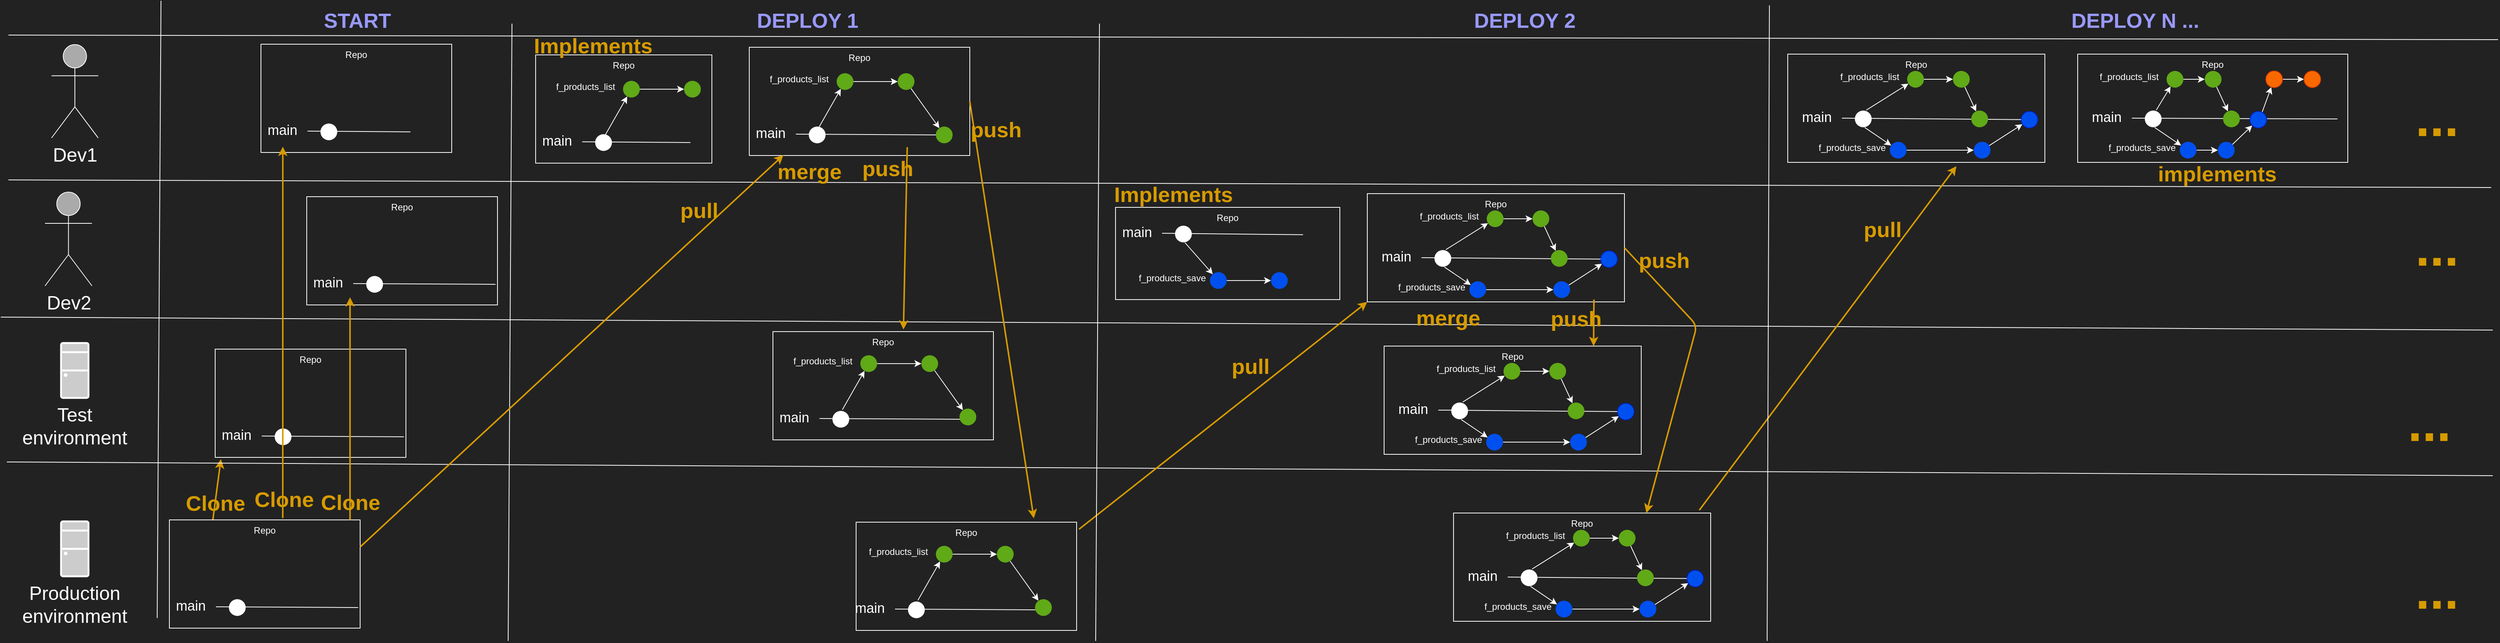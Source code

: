 <mxfile>
    <diagram id="mYASFlPVcU_RVIVPUH-9" name="Page-1">
        <mxGraphModel dx="1040" dy="610" grid="0" gridSize="10" guides="1" tooltips="1" connect="1" arrows="1" fold="1" page="1" pageScale="1" pageWidth="1100" pageHeight="850" background="#222222" math="0" shadow="0">
            <root>
                <mxCell id="0"/>
                <mxCell id="1" parent="0"/>
                <mxCell id="189" value="Repo" style="rounded=0;whiteSpace=wrap;html=1;align=center;verticalAlign=top;fontFamily=Helvetica;fontSize=12;fontColor=#FFFFFF;labelBackgroundColor=none;fillColor=none;strokeColor=#FFFFFF;" vertex="1" parent="1">
                    <mxGeometry x="709" y="74" width="231" height="142" as="geometry"/>
                </mxCell>
                <mxCell id="70" value="Clone" style="edgeStyle=none;shape=connector;rounded=1;html=1;strokeColor=#d79b00;align=center;verticalAlign=middle;fontFamily=Helvetica;fontSize=28;fontColor=#D79B00;labelBackgroundColor=none;endArrow=classic;fontStyle=1;fillColor=#ffe6cc;strokeWidth=2;exitX=0.228;exitY=-0.002;exitDx=0;exitDy=0;exitPerimeter=0;entryX=0.03;entryY=1.017;entryDx=0;entryDy=0;entryPerimeter=0;" parent="1" source="59" target="60" edge="1">
                    <mxGeometry x="-0.444" relative="1" as="geometry">
                        <mxPoint x="333.5" y="684" as="sourcePoint"/>
                        <mxPoint x="327" y="603" as="targetPoint"/>
                        <mxPoint as="offset"/>
                    </mxGeometry>
                </mxCell>
                <mxCell id="59" value="Repo" style="rounded=0;whiteSpace=wrap;html=1;align=center;verticalAlign=top;fontFamily=Helvetica;fontSize=12;fontColor=#FFFFFF;labelBackgroundColor=none;fillColor=none;strokeColor=#FFFFFF;" parent="1" vertex="1">
                    <mxGeometry x="229" y="684" width="250" height="142" as="geometry"/>
                </mxCell>
                <mxCell id="42" value="Repo" style="rounded=0;whiteSpace=wrap;html=1;align=center;verticalAlign=top;fontFamily=Helvetica;fontSize=12;fontColor=#FFFFFF;labelBackgroundColor=none;fillColor=none;strokeColor=#FFFFFF;" parent="1" vertex="1">
                    <mxGeometry x="1469" y="274" width="294" height="121" as="geometry"/>
                </mxCell>
                <mxCell id="13" style="edgeStyle=none;shape=connector;rounded=1;html=1;strokeColor=#FFFFFF;align=center;verticalAlign=middle;fontFamily=Helvetica;fontSize=12;fontColor=#FFFFFF;labelBackgroundColor=none;endArrow=classic;" parent="1" target="11" edge="1">
                    <mxGeometry relative="1" as="geometry">
                        <mxPoint x="1080.001" y="169.463" as="sourcePoint"/>
                    </mxGeometry>
                </mxCell>
                <mxCell id="19" style="edgeStyle=none;shape=connector;rounded=1;html=1;strokeColor=#FFFFFF;align=center;verticalAlign=middle;fontFamily=Helvetica;fontSize=12;fontColor=#FFFFFF;labelBackgroundColor=none;endArrow=classic;" parent="1" target="17" edge="1">
                    <mxGeometry relative="1" as="geometry">
                        <mxPoint x="1560.004" y="320.278" as="sourcePoint"/>
                    </mxGeometry>
                </mxCell>
                <mxCell id="14" value="f_products_list" style="edgeStyle=none;shape=connector;rounded=1;html=1;strokeColor=#FFFFFF;align=center;verticalAlign=middle;fontFamily=Helvetica;fontSize=12;fontColor=#FFFFFF;labelBackgroundColor=none;endArrow=classic;" parent="1" source="11" target="12" edge="1">
                    <mxGeometry x="-1" y="72" relative="1" as="geometry">
                        <mxPoint x="-72" y="69" as="offset"/>
                    </mxGeometry>
                </mxCell>
                <mxCell id="11" value="" style="ellipse;whiteSpace=wrap;html=1;aspect=fixed;rounded=0;strokeColor=none;align=center;verticalAlign=middle;fontFamily=Helvetica;fontSize=12;labelBackgroundColor=none;fillColor=#60a917;fontColor=#ffffff;" parent="1" vertex="1">
                    <mxGeometry x="1103.52" y="98" width="22" height="22" as="geometry"/>
                </mxCell>
                <mxCell id="15" style="edgeStyle=none;shape=connector;rounded=1;html=1;strokeColor=#FFFFFF;align=center;verticalAlign=middle;fontFamily=Helvetica;fontSize=12;fontColor=#FFFFFF;labelBackgroundColor=none;endArrow=classic;" parent="1" source="12" target="10" edge="1">
                    <mxGeometry relative="1" as="geometry"/>
                </mxCell>
                <mxCell id="12" value="" style="ellipse;whiteSpace=wrap;html=1;aspect=fixed;rounded=0;strokeColor=none;align=center;verticalAlign=middle;fontFamily=Helvetica;fontSize=12;labelBackgroundColor=none;fillColor=#60a917;fontColor=#ffffff;" parent="1" vertex="1">
                    <mxGeometry x="1183.52" y="98" width="22" height="22" as="geometry"/>
                </mxCell>
                <mxCell id="16" value="f_products_save" style="edgeStyle=none;shape=connector;rounded=1;html=1;strokeColor=#FFFFFF;align=center;verticalAlign=middle;fontFamily=Helvetica;fontSize=12;fontColor=#FFFFFF;labelBackgroundColor=none;endArrow=classic;" parent="1" source="17" target="18" edge="1">
                    <mxGeometry x="-1" y="72" relative="1" as="geometry">
                        <mxPoint x="-72" y="69" as="offset"/>
                    </mxGeometry>
                </mxCell>
                <mxCell id="17" value="" style="ellipse;whiteSpace=wrap;html=1;aspect=fixed;rounded=0;strokeColor=none;align=center;verticalAlign=middle;fontFamily=Helvetica;fontSize=12;labelBackgroundColor=none;fillColor=#0050ef;fontColor=#ffffff;" parent="1" vertex="1">
                    <mxGeometry x="1592.76" y="359" width="22" height="22" as="geometry"/>
                </mxCell>
                <mxCell id="18" value="" style="ellipse;whiteSpace=wrap;html=1;aspect=fixed;rounded=0;strokeColor=none;align=center;verticalAlign=middle;fontFamily=Helvetica;fontSize=12;labelBackgroundColor=none;fillColor=#0050ef;fontColor=#ffffff;" parent="1" vertex="1">
                    <mxGeometry x="1672.76" y="359" width="22" height="22" as="geometry"/>
                </mxCell>
                <mxCell id="22" value="Dev1" style="shape=umlActor;verticalLabelPosition=bottom;verticalAlign=top;html=1;outlineConnect=0;rounded=0;align=center;fontFamily=Helvetica;fontSize=25;fontColor=#FFFFFF;labelBackgroundColor=none;fillColor=#AAAAAA;strokeColor=#FFFFFF;" parent="1" vertex="1">
                    <mxGeometry x="74.5" y="60.5" width="61.25" height="122.5" as="geometry"/>
                </mxCell>
                <mxCell id="23" value="" style="endArrow=none;html=1;rounded=1;strokeColor=#FFFFFF;align=center;verticalAlign=middle;fontFamily=Helvetica;fontSize=12;fontColor=#FFFFFF;labelBackgroundColor=none;edgeStyle=none;" parent="1" edge="1">
                    <mxGeometry width="50" height="50" relative="1" as="geometry">
                        <mxPoint x="213" y="812.706" as="sourcePoint"/>
                        <mxPoint x="218" y="3" as="targetPoint"/>
                    </mxGeometry>
                </mxCell>
                <mxCell id="25" value="main" style="endArrow=none;rounded=1;strokeColor=#FFFFFF;align=center;verticalAlign=middle;fontFamily=Helvetica;fontSize=18;fontColor=#FFFFFF;labelBackgroundColor=none;edgeStyle=none;entryX=0.131;entryY=0.5;entryDx=0;entryDy=0;entryPerimeter=0;" parent="1" target="10" edge="1">
                    <mxGeometry x="-1" y="33" width="50" height="50" relative="1" as="geometry">
                        <mxPoint x="1050" y="178" as="sourcePoint"/>
                        <mxPoint x="1263" y="176" as="targetPoint"/>
                        <mxPoint x="-33" y="30" as="offset"/>
                    </mxGeometry>
                </mxCell>
                <mxCell id="26" value="" style="ellipse;aspect=fixed;rounded=0;strokeColor=none;align=center;verticalAlign=middle;fontFamily=Helvetica;fontSize=12;fontColor=#FFFFFF;labelBackgroundColor=none;fillColor=default;" parent="1" vertex="1">
                    <mxGeometry x="1067" y="168" width="22" height="22" as="geometry"/>
                </mxCell>
                <mxCell id="10" value="" style="ellipse;whiteSpace=wrap;html=1;aspect=fixed;rounded=0;strokeColor=none;align=center;verticalAlign=middle;fontFamily=Helvetica;fontSize=12;fontColor=#ffffff;labelBackgroundColor=none;fillColor=#60a917;" parent="1" vertex="1">
                    <mxGeometry x="1233.52" y="168" width="22" height="22" as="geometry"/>
                </mxCell>
                <mxCell id="31" value="Repo" style="rounded=0;whiteSpace=wrap;html=1;align=center;verticalAlign=top;fontFamily=Helvetica;fontSize=12;fontColor=#FFFFFF;labelBackgroundColor=none;fillColor=none;strokeColor=#FFFFFF;" parent="1" vertex="1">
                    <mxGeometry x="989" y="64" width="289" height="142" as="geometry"/>
                </mxCell>
                <mxCell id="32" value="" style="endArrow=none;html=1;rounded=1;strokeColor=#FFFFFF;align=center;verticalAlign=middle;fontFamily=Helvetica;fontSize=12;fontColor=#FFFFFF;labelBackgroundColor=none;edgeStyle=none;" parent="1" edge="1">
                    <mxGeometry width="50" height="50" relative="1" as="geometry">
                        <mxPoint x="18" y="238" as="sourcePoint"/>
                        <mxPoint x="3272" y="248" as="targetPoint"/>
                    </mxGeometry>
                </mxCell>
                <mxCell id="38" value="Dev2" style="shape=umlActor;verticalLabelPosition=bottom;verticalAlign=top;html=1;outlineConnect=0;rounded=0;align=center;fontFamily=Helvetica;fontSize=25;fontColor=#FFFFFF;labelBackgroundColor=none;fillColor=#AAAAAA;strokeColor=#FFFFFF;" parent="1" vertex="1">
                    <mxGeometry x="66" y="254" width="61.5" height="123" as="geometry"/>
                </mxCell>
                <mxCell id="39" value="main" style="endArrow=none;rounded=1;strokeColor=#FFFFFF;align=center;verticalAlign=middle;fontFamily=Helvetica;fontSize=18;fontColor=#FFFFFF;labelBackgroundColor=none;edgeStyle=none;" parent="1" edge="1">
                    <mxGeometry x="-1" y="33" width="50" height="50" relative="1" as="geometry">
                        <mxPoint x="1530" y="308" as="sourcePoint"/>
                        <mxPoint x="1714.76" y="309.934" as="targetPoint"/>
                        <mxPoint x="-33" y="30" as="offset"/>
                    </mxGeometry>
                </mxCell>
                <mxCell id="40" value="" style="ellipse;aspect=fixed;rounded=0;strokeColor=none;align=center;verticalAlign=middle;fontFamily=Helvetica;fontSize=12;fontColor=#FFFFFF;labelBackgroundColor=none;fillColor=default;" parent="1" vertex="1">
                    <mxGeometry x="1547" y="298" width="22" height="22" as="geometry"/>
                </mxCell>
                <mxCell id="43" value="" style="endArrow=none;html=1;rounded=1;strokeColor=#FFFFFF;align=center;verticalAlign=middle;fontFamily=Helvetica;fontSize=12;fontColor=#FFFFFF;labelBackgroundColor=none;edgeStyle=none;" parent="1" edge="1">
                    <mxGeometry width="50" height="50" relative="1" as="geometry">
                        <mxPoint x="16" y="608" as="sourcePoint"/>
                        <mxPoint x="3274" y="626" as="targetPoint"/>
                    </mxGeometry>
                </mxCell>
                <mxCell id="46" value="" style="endArrow=none;html=1;rounded=1;strokeColor=#FFFFFF;align=center;verticalAlign=middle;fontFamily=Helvetica;fontSize=12;fontColor=#FFFFFF;labelBackgroundColor=none;edgeStyle=none;" parent="1" edge="1">
                    <mxGeometry width="50" height="50" relative="1" as="geometry">
                        <mxPoint x="8" y="418" as="sourcePoint"/>
                        <mxPoint x="3274" y="435" as="targetPoint"/>
                    </mxGeometry>
                </mxCell>
                <mxCell id="47" value="Test&#xa;environment" style="fontColor=#FFFFFF;verticalAlign=top;verticalLabelPosition=bottom;labelPosition=center;align=center;outlineConnect=0;fillColor=#CCCCCC;strokeColor=#FFFFFF;gradientColor=none;gradientDirection=north;strokeWidth=2;shape=mxgraph.networks.desktop_pc;rounded=0;fontFamily=Helvetica;fontSize=25;labelBackgroundColor=none;" parent="1" vertex="1">
                    <mxGeometry x="87" y="452" width="36" height="72" as="geometry"/>
                </mxCell>
                <mxCell id="48" value="Production&#xa;environment" style="fontColor=#FFFFFF;verticalAlign=top;verticalLabelPosition=bottom;labelPosition=center;align=center;outlineConnect=0;fillColor=#CCCCCC;strokeColor=#FFFFFF;gradientColor=none;gradientDirection=north;strokeWidth=2;shape=mxgraph.networks.desktop_pc;rounded=0;fontFamily=Helvetica;fontSize=25;labelBackgroundColor=none;" parent="1" vertex="1">
                    <mxGeometry x="87" y="686" width="36" height="72" as="geometry"/>
                </mxCell>
                <mxCell id="56" value="main" style="endArrow=none;rounded=1;strokeColor=#FFFFFF;align=center;verticalAlign=middle;fontFamily=Helvetica;fontSize=18;fontColor=#FFFFFF;labelBackgroundColor=none;edgeStyle=none;entryX=0.131;entryY=0.5;entryDx=0;entryDy=0;entryPerimeter=0;" parent="1" edge="1">
                    <mxGeometry x="-1" y="33" width="50" height="50" relative="1" as="geometry">
                        <mxPoint x="290" y="798" as="sourcePoint"/>
                        <mxPoint x="476.402" y="799" as="targetPoint"/>
                        <mxPoint x="-33" y="30" as="offset"/>
                    </mxGeometry>
                </mxCell>
                <mxCell id="57" value="" style="ellipse;aspect=fixed;rounded=0;strokeColor=none;align=center;verticalAlign=middle;fontFamily=Helvetica;fontSize=12;fontColor=#FFFFFF;labelBackgroundColor=none;fillColor=default;" parent="1" vertex="1">
                    <mxGeometry x="307" y="788" width="22" height="22" as="geometry"/>
                </mxCell>
                <mxCell id="60" value="Repo" style="rounded=0;whiteSpace=wrap;html=1;align=center;verticalAlign=top;fontFamily=Helvetica;fontSize=12;fontColor=#FFFFFF;labelBackgroundColor=none;fillColor=none;strokeColor=#FFFFFF;" parent="1" vertex="1">
                    <mxGeometry x="289" y="460" width="250" height="142" as="geometry"/>
                </mxCell>
                <mxCell id="61" value="main" style="endArrow=none;rounded=1;strokeColor=#FFFFFF;align=center;verticalAlign=middle;fontFamily=Helvetica;fontSize=18;fontColor=#FFFFFF;labelBackgroundColor=none;edgeStyle=none;entryX=0.131;entryY=0.5;entryDx=0;entryDy=0;entryPerimeter=0;" parent="1" edge="1">
                    <mxGeometry x="-1" y="33" width="50" height="50" relative="1" as="geometry">
                        <mxPoint x="350" y="574" as="sourcePoint"/>
                        <mxPoint x="536.402" y="575" as="targetPoint"/>
                        <mxPoint x="-33" y="30" as="offset"/>
                    </mxGeometry>
                </mxCell>
                <mxCell id="62" value="" style="ellipse;aspect=fixed;rounded=0;strokeColor=none;align=center;verticalAlign=middle;fontFamily=Helvetica;fontSize=12;fontColor=#FFFFFF;labelBackgroundColor=none;fillColor=default;" parent="1" vertex="1">
                    <mxGeometry x="367" y="564" width="22" height="22" as="geometry"/>
                </mxCell>
                <mxCell id="63" value="Repo" style="rounded=0;whiteSpace=wrap;html=1;align=center;verticalAlign=top;fontFamily=Helvetica;fontSize=12;fontColor=#FFFFFF;labelBackgroundColor=none;fillColor=none;strokeColor=#FFFFFF;" parent="1" vertex="1">
                    <mxGeometry x="409" y="260" width="250" height="142" as="geometry"/>
                </mxCell>
                <mxCell id="64" value="main" style="endArrow=none;rounded=1;strokeColor=#FFFFFF;align=center;verticalAlign=middle;fontFamily=Helvetica;fontSize=18;fontColor=#FFFFFF;labelBackgroundColor=none;edgeStyle=none;entryX=0.131;entryY=0.5;entryDx=0;entryDy=0;entryPerimeter=0;" parent="1" edge="1">
                    <mxGeometry x="-1" y="33" width="50" height="50" relative="1" as="geometry">
                        <mxPoint x="470" y="374" as="sourcePoint"/>
                        <mxPoint x="656.402" y="375" as="targetPoint"/>
                        <mxPoint x="-33" y="30" as="offset"/>
                    </mxGeometry>
                </mxCell>
                <mxCell id="65" value="" style="ellipse;aspect=fixed;rounded=0;strokeColor=none;align=center;verticalAlign=middle;fontFamily=Helvetica;fontSize=12;fontColor=#FFFFFF;labelBackgroundColor=none;fillColor=default;" parent="1" vertex="1">
                    <mxGeometry x="487" y="364" width="22" height="22" as="geometry"/>
                </mxCell>
                <mxCell id="66" value="Repo" style="rounded=0;whiteSpace=wrap;html=1;align=center;verticalAlign=top;fontFamily=Helvetica;fontSize=12;fontColor=#FFFFFF;labelBackgroundColor=none;fillColor=none;strokeColor=#FFFFFF;" parent="1" vertex="1">
                    <mxGeometry x="349" y="60" width="250" height="142" as="geometry"/>
                </mxCell>
                <mxCell id="67" value="main" style="endArrow=none;rounded=1;strokeColor=#FFFFFF;align=center;verticalAlign=middle;fontFamily=Helvetica;fontSize=18;fontColor=#FFFFFF;labelBackgroundColor=none;edgeStyle=none;" parent="1" edge="1">
                    <mxGeometry x="-1" y="33" width="50" height="50" relative="1" as="geometry">
                        <mxPoint x="410" y="174" as="sourcePoint"/>
                        <mxPoint x="545" y="175" as="targetPoint"/>
                        <mxPoint x="-33" y="30" as="offset"/>
                    </mxGeometry>
                </mxCell>
                <mxCell id="68" value="" style="ellipse;aspect=fixed;rounded=0;strokeColor=none;align=center;verticalAlign=middle;fontFamily=Helvetica;fontSize=12;fontColor=#FFFFFF;labelBackgroundColor=none;fillColor=default;" parent="1" vertex="1">
                    <mxGeometry x="427" y="164" width="22" height="22" as="geometry"/>
                </mxCell>
                <mxCell id="69" value="" style="endArrow=none;html=1;rounded=1;strokeColor=#FFFFFF;align=center;verticalAlign=middle;fontFamily=Helvetica;fontSize=12;fontColor=#FFFFFF;labelBackgroundColor=none;edgeStyle=none;" parent="1" edge="1">
                    <mxGeometry width="50" height="50" relative="1" as="geometry">
                        <mxPoint x="673" y="842.706" as="sourcePoint"/>
                        <mxPoint x="678" y="33" as="targetPoint"/>
                    </mxGeometry>
                </mxCell>
                <mxCell id="72" value="Clone" style="edgeStyle=none;shape=connector;rounded=1;html=1;entryX=0.75;entryY=1;entryDx=0;entryDy=0;strokeColor=#d79b00;align=center;verticalAlign=middle;fontFamily=Helvetica;fontSize=28;fontColor=#D79B00;labelBackgroundColor=none;endArrow=classic;fontStyle=1;exitX=0.75;exitY=0;exitDx=0;exitDy=0;fillColor=#ffe6cc;strokeWidth=2;" parent="1" edge="1">
                    <mxGeometry x="-0.843" relative="1" as="geometry">
                        <mxPoint x="465.75" y="684" as="sourcePoint"/>
                        <mxPoint x="465.75" y="392" as="targetPoint"/>
                        <mxPoint as="offset"/>
                    </mxGeometry>
                </mxCell>
                <mxCell id="73" value="Clone" style="edgeStyle=none;shape=connector;rounded=1;html=1;entryX=0.203;entryY=1.017;entryDx=0;entryDy=0;strokeColor=#d79b00;align=center;verticalAlign=middle;fontFamily=Helvetica;fontSize=28;fontColor=#D79B00;labelBackgroundColor=none;endArrow=classic;fontStyle=1;exitX=0.618;exitY=-0.017;exitDx=0;exitDy=0;fillColor=#ffe6cc;strokeWidth=2;exitPerimeter=0;entryPerimeter=0;" parent="1" edge="1">
                    <mxGeometry x="-0.898" y="-1" relative="1" as="geometry">
                        <mxPoint x="377.602" y="681.586" as="sourcePoint"/>
                        <mxPoint x="377.667" y="194.414" as="targetPoint"/>
                        <mxPoint as="offset"/>
                    </mxGeometry>
                </mxCell>
                <mxCell id="80" value="Repo" style="rounded=0;whiteSpace=wrap;html=1;align=center;verticalAlign=top;fontFamily=Helvetica;fontSize=12;fontColor=#FFFFFF;labelBackgroundColor=none;fillColor=none;strokeColor=#FFFFFF;" parent="1" vertex="1">
                    <mxGeometry x="1020" y="437" width="289" height="142" as="geometry"/>
                </mxCell>
                <mxCell id="81" value="main" style="endArrow=none;rounded=1;strokeColor=#FFFFFF;align=center;verticalAlign=middle;fontFamily=Helvetica;fontSize=18;fontColor=#FFFFFF;labelBackgroundColor=none;edgeStyle=none;entryX=0.131;entryY=0.5;entryDx=0;entryDy=0;entryPerimeter=0;" parent="1" edge="1">
                    <mxGeometry x="-1" y="33" width="50" height="50" relative="1" as="geometry">
                        <mxPoint x="1081" y="551" as="sourcePoint"/>
                        <mxPoint x="1267.402" y="552" as="targetPoint"/>
                        <mxPoint x="-33" y="30" as="offset"/>
                    </mxGeometry>
                </mxCell>
                <mxCell id="82" value="" style="ellipse;aspect=fixed;rounded=0;strokeColor=none;align=center;verticalAlign=middle;fontFamily=Helvetica;fontSize=12;fontColor=#FFFFFF;labelBackgroundColor=none;fillColor=default;" parent="1" vertex="1">
                    <mxGeometry x="1098" y="541" width="22" height="22" as="geometry"/>
                </mxCell>
                <mxCell id="83" value="pull" style="edgeStyle=none;shape=connector;rounded=1;html=1;entryX=1;entryY=0.25;entryDx=0;entryDy=0;strokeColor=#d79b00;align=center;verticalAlign=middle;fontFamily=Helvetica;fontSize=28;fontColor=#D79B00;labelBackgroundColor=none;endArrow=none;fontStyle=1;exitX=0.155;exitY=0.996;exitDx=0;exitDy=0;fillColor=#ffe6cc;strokeWidth=2;exitPerimeter=0;endFill=0;startArrow=classic;startFill=1;" parent="1" target="59" edge="1" source="31">
                    <mxGeometry x="-0.655" y="-22" relative="1" as="geometry">
                        <mxPoint x="596.795" y="195" as="sourcePoint"/>
                        <mxPoint x="595.795" y="684" as="targetPoint"/>
                        <mxPoint as="offset"/>
                    </mxGeometry>
                </mxCell>
                <mxCell id="84" value="push" style="edgeStyle=none;shape=connector;rounded=1;html=1;entryX=0.592;entryY=-0.019;entryDx=0;entryDy=0;strokeColor=#d79b00;align=center;verticalAlign=middle;fontFamily=Helvetica;fontSize=28;fontColor=#D79B00;labelBackgroundColor=none;endArrow=classic;fontStyle=1;exitX=0.75;exitY=0;exitDx=0;exitDy=0;fillColor=#ffe6cc;entryPerimeter=0;strokeWidth=2;" parent="1" edge="1" target="80">
                    <mxGeometry x="-0.762" y="-25" relative="1" as="geometry">
                        <mxPoint x="1196" y="195" as="sourcePoint"/>
                        <mxPoint x="1195.178" y="456.716" as="targetPoint"/>
                        <mxPoint as="offset"/>
                    </mxGeometry>
                </mxCell>
                <mxCell id="85" style="edgeStyle=none;shape=connector;rounded=1;html=1;strokeColor=#FFFFFF;align=center;verticalAlign=middle;fontFamily=Helvetica;fontSize=12;fontColor=#FFFFFF;labelBackgroundColor=none;endArrow=classic;" parent="1" target="87" edge="1">
                    <mxGeometry relative="1" as="geometry">
                        <mxPoint x="1111.001" y="539.463" as="sourcePoint"/>
                    </mxGeometry>
                </mxCell>
                <mxCell id="86" value="f_products_list" style="edgeStyle=none;shape=connector;rounded=1;html=1;strokeColor=#FFFFFF;align=center;verticalAlign=middle;fontFamily=Helvetica;fontSize=12;fontColor=#FFFFFF;labelBackgroundColor=none;endArrow=classic;" parent="1" source="87" target="89" edge="1">
                    <mxGeometry x="-1" y="72" relative="1" as="geometry">
                        <mxPoint x="-72" y="69" as="offset"/>
                    </mxGeometry>
                </mxCell>
                <mxCell id="87" value="" style="ellipse;whiteSpace=wrap;html=1;aspect=fixed;rounded=0;strokeColor=none;align=center;verticalAlign=middle;fontFamily=Helvetica;fontSize=12;labelBackgroundColor=none;fillColor=#60a917;fontColor=#ffffff;" parent="1" vertex="1">
                    <mxGeometry x="1134.52" y="468" width="22" height="22" as="geometry"/>
                </mxCell>
                <mxCell id="88" style="edgeStyle=none;shape=connector;rounded=1;html=1;strokeColor=#FFFFFF;align=center;verticalAlign=middle;fontFamily=Helvetica;fontSize=12;fontColor=#FFFFFF;labelBackgroundColor=none;endArrow=classic;" parent="1" source="89" edge="1">
                    <mxGeometry relative="1" as="geometry">
                        <mxPoint x="1269" y="540" as="targetPoint"/>
                    </mxGeometry>
                </mxCell>
                <mxCell id="89" value="" style="ellipse;whiteSpace=wrap;html=1;aspect=fixed;rounded=0;strokeColor=none;align=center;verticalAlign=middle;fontFamily=Helvetica;fontSize=12;labelBackgroundColor=none;fillColor=#60a917;fontColor=#ffffff;" parent="1" vertex="1">
                    <mxGeometry x="1214.52" y="468" width="22" height="22" as="geometry"/>
                </mxCell>
                <mxCell id="90" value="" style="ellipse;whiteSpace=wrap;html=1;aspect=fixed;rounded=0;strokeColor=none;align=center;verticalAlign=middle;fontFamily=Helvetica;fontSize=12;fontColor=#ffffff;labelBackgroundColor=none;fillColor=#60a917;" parent="1" vertex="1">
                    <mxGeometry x="1264.52" y="538" width="22" height="22" as="geometry"/>
                </mxCell>
                <mxCell id="91" value="push" style="edgeStyle=none;shape=connector;rounded=1;html=1;entryX=0.806;entryY=-0.035;entryDx=0;entryDy=0;strokeColor=#d79b00;align=center;verticalAlign=middle;fontFamily=Helvetica;fontSize=28;fontColor=#D79B00;labelBackgroundColor=none;endArrow=classic;fontStyle=1;exitX=1;exitY=0.5;exitDx=0;exitDy=0;fillColor=#ffe6cc;strokeWidth=2;entryPerimeter=0;" parent="1" source="31" target="92" edge="1">
                    <mxGeometry x="-0.849" y="28" relative="1" as="geometry">
                        <mxPoint x="1176" y="195" as="sourcePoint"/>
                        <mxPoint x="1174.538" y="685.988" as="targetPoint"/>
                        <mxPoint as="offset"/>
                    </mxGeometry>
                </mxCell>
                <mxCell id="92" value="Repo" style="rounded=0;whiteSpace=wrap;html=1;align=center;verticalAlign=top;fontFamily=Helvetica;fontSize=12;fontColor=#FFFFFF;labelBackgroundColor=none;fillColor=none;strokeColor=#FFFFFF;" parent="1" vertex="1">
                    <mxGeometry x="1129" y="687" width="289" height="142" as="geometry"/>
                </mxCell>
                <mxCell id="93" value="main" style="endArrow=none;rounded=1;strokeColor=#FFFFFF;align=center;verticalAlign=middle;fontFamily=Helvetica;fontSize=18;fontColor=#FFFFFF;labelBackgroundColor=none;edgeStyle=none;entryX=0.131;entryY=0.5;entryDx=0;entryDy=0;entryPerimeter=0;" parent="1" edge="1">
                    <mxGeometry x="-1" y="33" width="50" height="50" relative="1" as="geometry">
                        <mxPoint x="1180" y="801" as="sourcePoint"/>
                        <mxPoint x="1366.402" y="802" as="targetPoint"/>
                        <mxPoint x="-33" y="30" as="offset"/>
                    </mxGeometry>
                </mxCell>
                <mxCell id="94" value="" style="ellipse;aspect=fixed;rounded=0;strokeColor=none;align=center;verticalAlign=middle;fontFamily=Helvetica;fontSize=12;fontColor=#FFFFFF;labelBackgroundColor=none;fillColor=default;" parent="1" vertex="1">
                    <mxGeometry x="1197" y="791" width="22" height="22" as="geometry"/>
                </mxCell>
                <mxCell id="95" style="edgeStyle=none;shape=connector;rounded=1;html=1;strokeColor=#FFFFFF;align=center;verticalAlign=middle;fontFamily=Helvetica;fontSize=12;fontColor=#FFFFFF;labelBackgroundColor=none;endArrow=classic;" parent="1" target="97" edge="1">
                    <mxGeometry relative="1" as="geometry">
                        <mxPoint x="1210.001" y="789.463" as="sourcePoint"/>
                    </mxGeometry>
                </mxCell>
                <mxCell id="96" value="f_products_list" style="edgeStyle=none;shape=connector;rounded=1;html=1;strokeColor=#FFFFFF;align=center;verticalAlign=middle;fontFamily=Helvetica;fontSize=12;fontColor=#FFFFFF;labelBackgroundColor=none;endArrow=classic;" parent="1" source="97" target="99" edge="1">
                    <mxGeometry x="-1" y="72" relative="1" as="geometry">
                        <mxPoint x="-72" y="69" as="offset"/>
                    </mxGeometry>
                </mxCell>
                <mxCell id="97" value="" style="ellipse;whiteSpace=wrap;html=1;aspect=fixed;rounded=0;strokeColor=none;align=center;verticalAlign=middle;fontFamily=Helvetica;fontSize=12;labelBackgroundColor=none;fillColor=#60a917;fontColor=#ffffff;" parent="1" vertex="1">
                    <mxGeometry x="1233.52" y="718" width="22" height="22" as="geometry"/>
                </mxCell>
                <mxCell id="98" style="edgeStyle=none;shape=connector;rounded=1;html=1;strokeColor=#FFFFFF;align=center;verticalAlign=middle;fontFamily=Helvetica;fontSize=12;fontColor=#FFFFFF;labelBackgroundColor=none;endArrow=classic;" parent="1" edge="1">
                    <mxGeometry relative="1" as="geometry">
                        <mxPoint x="1368" y="790" as="targetPoint"/>
                        <mxPoint x="1330.85" y="737.996" as="sourcePoint"/>
                    </mxGeometry>
                </mxCell>
                <mxCell id="99" value="" style="ellipse;whiteSpace=wrap;html=1;aspect=fixed;rounded=0;strokeColor=none;align=center;verticalAlign=middle;fontFamily=Helvetica;fontSize=12;labelBackgroundColor=none;fillColor=#60a917;fontColor=#ffffff;" parent="1" vertex="1">
                    <mxGeometry x="1313.52" y="718" width="22" height="22" as="geometry"/>
                </mxCell>
                <mxCell id="100" value="" style="ellipse;whiteSpace=wrap;html=1;aspect=fixed;rounded=0;strokeColor=none;align=center;verticalAlign=middle;fontFamily=Helvetica;fontSize=12;fontColor=#ffffff;labelBackgroundColor=none;fillColor=#60a917;" parent="1" vertex="1">
                    <mxGeometry x="1363.52" y="788" width="22" height="22" as="geometry"/>
                </mxCell>
                <mxCell id="101" value="Repo" style="rounded=0;whiteSpace=wrap;html=1;align=center;verticalAlign=top;fontFamily=Helvetica;fontSize=12;fontColor=#FFFFFF;labelBackgroundColor=none;fillColor=none;strokeColor=#FFFFFF;" parent="1" vertex="1">
                    <mxGeometry x="1799" y="256" width="337" height="142" as="geometry"/>
                </mxCell>
                <mxCell id="102" style="edgeStyle=none;shape=connector;rounded=1;html=1;strokeColor=#FFFFFF;align=center;verticalAlign=middle;fontFamily=Helvetica;fontSize=12;fontColor=#FFFFFF;labelBackgroundColor=none;endArrow=classic;" parent="1" target="104" edge="1">
                    <mxGeometry relative="1" as="geometry">
                        <mxPoint x="1900.004" y="352.278" as="sourcePoint"/>
                    </mxGeometry>
                </mxCell>
                <mxCell id="103" value="f_products_save" style="edgeStyle=none;shape=connector;rounded=1;html=1;strokeColor=#FFFFFF;align=center;verticalAlign=middle;fontFamily=Helvetica;fontSize=12;fontColor=#FFFFFF;labelBackgroundColor=none;endArrow=classic;" parent="1" source="104" target="106" edge="1">
                    <mxGeometry x="-1" y="72" relative="1" as="geometry">
                        <mxPoint x="-72" y="69" as="offset"/>
                    </mxGeometry>
                </mxCell>
                <mxCell id="104" value="" style="ellipse;whiteSpace=wrap;html=1;aspect=fixed;rounded=0;strokeColor=none;align=center;verticalAlign=middle;fontFamily=Helvetica;fontSize=12;labelBackgroundColor=none;fillColor=#0050ef;fontColor=#ffffff;" parent="1" vertex="1">
                    <mxGeometry x="1932.76" y="371" width="22" height="22" as="geometry"/>
                </mxCell>
                <mxCell id="105" style="edgeStyle=none;shape=connector;rounded=1;html=1;strokeColor=#FFFFFF;align=center;verticalAlign=middle;fontFamily=Helvetica;fontSize=12;fontColor=#FFFFFF;labelBackgroundColor=none;endArrow=classic;" parent="1" source="106" target="107" edge="1">
                    <mxGeometry relative="1" as="geometry"/>
                </mxCell>
                <mxCell id="106" value="" style="ellipse;whiteSpace=wrap;html=1;aspect=fixed;rounded=0;strokeColor=none;align=center;verticalAlign=middle;fontFamily=Helvetica;fontSize=12;labelBackgroundColor=none;fillColor=#0050ef;fontColor=#ffffff;" parent="1" vertex="1">
                    <mxGeometry x="2042.76" y="371" width="22" height="22" as="geometry"/>
                </mxCell>
                <mxCell id="107" value="" style="ellipse;whiteSpace=wrap;html=1;aspect=fixed;rounded=0;strokeColor=#001DBC;align=center;verticalAlign=middle;fontFamily=Helvetica;fontSize=12;fontColor=#ffffff;labelBackgroundColor=none;fillColor=#0050ef;" parent="1" vertex="1">
                    <mxGeometry x="2104.76" y="331" width="22" height="22" as="geometry"/>
                </mxCell>
                <mxCell id="108" value="main" style="endArrow=none;rounded=1;strokeColor=#FFFFFF;align=center;verticalAlign=middle;fontFamily=Helvetica;fontSize=18;fontColor=#FFFFFF;labelBackgroundColor=none;edgeStyle=none;" parent="1" target="107" edge="1">
                    <mxGeometry x="-1" y="33" width="50" height="50" relative="1" as="geometry">
                        <mxPoint x="1870" y="340" as="sourcePoint"/>
                        <mxPoint x="2056.402" y="341.0" as="targetPoint"/>
                        <mxPoint x="-33" y="30" as="offset"/>
                    </mxGeometry>
                </mxCell>
                <mxCell id="109" value="" style="ellipse;aspect=fixed;rounded=0;strokeColor=none;align=center;verticalAlign=middle;fontFamily=Helvetica;fontSize=12;fontColor=#FFFFFF;labelBackgroundColor=none;fillColor=default;" parent="1" vertex="1">
                    <mxGeometry x="1887" y="330" width="22" height="22" as="geometry"/>
                </mxCell>
                <mxCell id="110" style="edgeStyle=none;shape=connector;rounded=1;html=1;strokeColor=#FFFFFF;align=center;verticalAlign=middle;fontFamily=Helvetica;fontSize=12;fontColor=#FFFFFF;labelBackgroundColor=none;endArrow=classic;" parent="1" target="112" edge="1">
                    <mxGeometry relative="1" as="geometry">
                        <mxPoint x="1902.001" y="329.463" as="sourcePoint"/>
                    </mxGeometry>
                </mxCell>
                <mxCell id="111" value="f_products_list" style="edgeStyle=none;shape=connector;rounded=1;html=1;strokeColor=#FFFFFF;align=center;verticalAlign=middle;fontFamily=Helvetica;fontSize=12;fontColor=#FFFFFF;labelBackgroundColor=none;endArrow=classic;" parent="1" source="112" target="114" edge="1">
                    <mxGeometry x="-1" y="72" relative="1" as="geometry">
                        <mxPoint x="-72" y="69" as="offset"/>
                    </mxGeometry>
                </mxCell>
                <mxCell id="112" value="" style="ellipse;whiteSpace=wrap;html=1;aspect=fixed;rounded=0;strokeColor=none;align=center;verticalAlign=middle;fontFamily=Helvetica;fontSize=12;labelBackgroundColor=none;fillColor=#60a917;fontColor=#ffffff;" parent="1" vertex="1">
                    <mxGeometry x="1955.52" y="278" width="22" height="22" as="geometry"/>
                </mxCell>
                <mxCell id="113" style="edgeStyle=none;shape=connector;rounded=1;html=1;strokeColor=#FFFFFF;align=center;verticalAlign=middle;fontFamily=Helvetica;fontSize=12;fontColor=#FFFFFF;labelBackgroundColor=none;endArrow=classic;" parent="1" source="114" target="115" edge="1">
                    <mxGeometry relative="1" as="geometry">
                        <mxPoint x="2090" y="330" as="targetPoint"/>
                    </mxGeometry>
                </mxCell>
                <mxCell id="114" value="" style="ellipse;whiteSpace=wrap;html=1;aspect=fixed;rounded=0;strokeColor=none;align=center;verticalAlign=middle;fontFamily=Helvetica;fontSize=12;labelBackgroundColor=none;fillColor=#60a917;fontColor=#ffffff;" parent="1" vertex="1">
                    <mxGeometry x="2015.52" y="278" width="22" height="22" as="geometry"/>
                </mxCell>
                <mxCell id="115" value="" style="ellipse;whiteSpace=wrap;html=1;aspect=fixed;rounded=0;strokeColor=none;align=center;verticalAlign=middle;fontFamily=Helvetica;fontSize=12;fontColor=#ffffff;labelBackgroundColor=none;fillColor=#60a917;" parent="1" vertex="1">
                    <mxGeometry x="2039.52" y="330" width="22" height="22" as="geometry"/>
                </mxCell>
                <mxCell id="117" value="Repo" style="rounded=0;whiteSpace=wrap;html=1;align=center;verticalAlign=top;fontFamily=Helvetica;fontSize=12;fontColor=#FFFFFF;labelBackgroundColor=none;fillColor=none;strokeColor=#FFFFFF;" parent="1" vertex="1">
                    <mxGeometry x="1821" y="456" width="337" height="142" as="geometry"/>
                </mxCell>
                <mxCell id="118" style="edgeStyle=none;shape=connector;rounded=1;html=1;strokeColor=#FFFFFF;align=center;verticalAlign=middle;fontFamily=Helvetica;fontSize=12;fontColor=#FFFFFF;labelBackgroundColor=none;endArrow=classic;" parent="1" target="120" edge="1">
                    <mxGeometry relative="1" as="geometry">
                        <mxPoint x="1922.004" y="552.278" as="sourcePoint"/>
                    </mxGeometry>
                </mxCell>
                <mxCell id="119" value="f_products_save" style="edgeStyle=none;shape=connector;rounded=1;html=1;strokeColor=#FFFFFF;align=center;verticalAlign=middle;fontFamily=Helvetica;fontSize=12;fontColor=#FFFFFF;labelBackgroundColor=none;endArrow=classic;" parent="1" source="120" target="122" edge="1">
                    <mxGeometry x="-1" y="72" relative="1" as="geometry">
                        <mxPoint x="-72" y="69" as="offset"/>
                    </mxGeometry>
                </mxCell>
                <mxCell id="120" value="" style="ellipse;whiteSpace=wrap;html=1;aspect=fixed;rounded=0;strokeColor=none;align=center;verticalAlign=middle;fontFamily=Helvetica;fontSize=12;labelBackgroundColor=none;fillColor=#0050ef;fontColor=#ffffff;" parent="1" vertex="1">
                    <mxGeometry x="1954.76" y="571" width="22" height="22" as="geometry"/>
                </mxCell>
                <mxCell id="121" style="edgeStyle=none;shape=connector;rounded=1;html=1;strokeColor=#FFFFFF;align=center;verticalAlign=middle;fontFamily=Helvetica;fontSize=12;fontColor=#FFFFFF;labelBackgroundColor=none;endArrow=classic;" parent="1" source="122" target="123" edge="1">
                    <mxGeometry relative="1" as="geometry"/>
                </mxCell>
                <mxCell id="122" value="" style="ellipse;whiteSpace=wrap;html=1;aspect=fixed;rounded=0;strokeColor=none;align=center;verticalAlign=middle;fontFamily=Helvetica;fontSize=12;labelBackgroundColor=none;fillColor=#0050ef;fontColor=#ffffff;" parent="1" vertex="1">
                    <mxGeometry x="2064.76" y="571" width="22" height="22" as="geometry"/>
                </mxCell>
                <mxCell id="123" value="" style="ellipse;whiteSpace=wrap;html=1;aspect=fixed;rounded=0;strokeColor=#001DBC;align=center;verticalAlign=middle;fontFamily=Helvetica;fontSize=12;fontColor=#ffffff;labelBackgroundColor=none;fillColor=#0050ef;" parent="1" vertex="1">
                    <mxGeometry x="2126.76" y="531" width="22" height="22" as="geometry"/>
                </mxCell>
                <mxCell id="124" value="main" style="endArrow=none;rounded=1;strokeColor=#FFFFFF;align=center;verticalAlign=middle;fontFamily=Helvetica;fontSize=18;fontColor=#FFFFFF;labelBackgroundColor=none;edgeStyle=none;" parent="1" target="123" edge="1">
                    <mxGeometry x="-1" y="33" width="50" height="50" relative="1" as="geometry">
                        <mxPoint x="1892" y="540" as="sourcePoint"/>
                        <mxPoint x="2078.402" y="541.0" as="targetPoint"/>
                        <mxPoint x="-33" y="30" as="offset"/>
                    </mxGeometry>
                </mxCell>
                <mxCell id="125" value="" style="ellipse;aspect=fixed;rounded=0;strokeColor=none;align=center;verticalAlign=middle;fontFamily=Helvetica;fontSize=12;fontColor=#FFFFFF;labelBackgroundColor=none;fillColor=default;" parent="1" vertex="1">
                    <mxGeometry x="1909" y="530" width="22" height="22" as="geometry"/>
                </mxCell>
                <mxCell id="126" style="edgeStyle=none;shape=connector;rounded=1;html=1;strokeColor=#FFFFFF;align=center;verticalAlign=middle;fontFamily=Helvetica;fontSize=12;fontColor=#FFFFFF;labelBackgroundColor=none;endArrow=classic;" parent="1" target="128" edge="1">
                    <mxGeometry relative="1" as="geometry">
                        <mxPoint x="1924.001" y="529.463" as="sourcePoint"/>
                    </mxGeometry>
                </mxCell>
                <mxCell id="127" value="f_products_list" style="edgeStyle=none;shape=connector;rounded=1;html=1;strokeColor=#FFFFFF;align=center;verticalAlign=middle;fontFamily=Helvetica;fontSize=12;fontColor=#FFFFFF;labelBackgroundColor=none;endArrow=classic;" parent="1" source="128" target="130" edge="1">
                    <mxGeometry x="-1" y="72" relative="1" as="geometry">
                        <mxPoint x="-72" y="69" as="offset"/>
                    </mxGeometry>
                </mxCell>
                <mxCell id="128" value="" style="ellipse;whiteSpace=wrap;html=1;aspect=fixed;rounded=0;strokeColor=none;align=center;verticalAlign=middle;fontFamily=Helvetica;fontSize=12;labelBackgroundColor=none;fillColor=#60a917;fontColor=#ffffff;" parent="1" vertex="1">
                    <mxGeometry x="1977.52" y="478" width="22" height="22" as="geometry"/>
                </mxCell>
                <mxCell id="129" style="edgeStyle=none;shape=connector;rounded=1;html=1;strokeColor=#FFFFFF;align=center;verticalAlign=middle;fontFamily=Helvetica;fontSize=12;fontColor=#FFFFFF;labelBackgroundColor=none;endArrow=classic;" parent="1" source="130" target="131" edge="1">
                    <mxGeometry relative="1" as="geometry">
                        <mxPoint x="2112" y="530" as="targetPoint"/>
                    </mxGeometry>
                </mxCell>
                <mxCell id="130" value="" style="ellipse;whiteSpace=wrap;html=1;aspect=fixed;rounded=0;strokeColor=none;align=center;verticalAlign=middle;fontFamily=Helvetica;fontSize=12;labelBackgroundColor=none;fillColor=#60a917;fontColor=#ffffff;" parent="1" vertex="1">
                    <mxGeometry x="2037.52" y="478" width="22" height="22" as="geometry"/>
                </mxCell>
                <mxCell id="131" value="" style="ellipse;whiteSpace=wrap;html=1;aspect=fixed;rounded=0;strokeColor=none;align=center;verticalAlign=middle;fontFamily=Helvetica;fontSize=12;fontColor=#ffffff;labelBackgroundColor=none;fillColor=#60a917;" parent="1" vertex="1">
                    <mxGeometry x="2061.52" y="530" width="22" height="22" as="geometry"/>
                </mxCell>
                <mxCell id="132" value="pull" style="edgeStyle=none;shape=connector;rounded=1;entryX=1.011;entryY=0.065;entryDx=0;entryDy=0;strokeColor=#d79b00;align=center;verticalAlign=middle;fontFamily=Helvetica;fontSize=28;fontColor=#D79B00;labelBackgroundColor=none;endArrow=none;fontStyle=1;exitX=0;exitY=1;exitDx=0;exitDy=0;fillColor=#ffe6cc;entryPerimeter=0;strokeWidth=2;startArrow=classic;startFill=1;endFill=0;" parent="1" source="101" target="92" edge="1">
                    <mxGeometry x="-0.29" y="-30" relative="1" as="geometry">
                        <mxPoint x="1626" y="395" as="sourcePoint"/>
                        <mxPoint x="1616.788" y="685.012" as="targetPoint"/>
                        <mxPoint y="-1" as="offset"/>
                    </mxGeometry>
                </mxCell>
                <mxCell id="143" value="merge" style="text;align=center;verticalAlign=middle;rounded=0;fontFamily=Helvetica;fontSize=28;fontColor=#D79B00;labelBackgroundColor=none;fontStyle=1" parent="1" vertex="1">
                    <mxGeometry x="1875" y="401" width="60" height="30" as="geometry"/>
                </mxCell>
                <mxCell id="144" value="push" style="edgeStyle=none;shape=connector;rounded=1;entryX=0.613;entryY=0;entryDx=0;entryDy=0;strokeColor=#d79b00;align=center;verticalAlign=middle;fontFamily=Helvetica;fontSize=28;fontColor=#D79B00;labelBackgroundColor=none;endArrow=classic;fontStyle=1;exitX=0.75;exitY=0;exitDx=0;exitDy=0;fillColor=#ffe6cc;entryPerimeter=0;strokeWidth=2;" parent="1" edge="1">
                    <mxGeometry x="-0.274" y="-23" relative="1" as="geometry">
                        <mxPoint x="2096" y="395" as="sourcePoint"/>
                        <mxPoint x="2095.581" y="456" as="targetPoint"/>
                        <mxPoint as="offset"/>
                    </mxGeometry>
                </mxCell>
                <mxCell id="145" value="Repo" style="rounded=0;whiteSpace=wrap;html=1;align=center;verticalAlign=top;fontFamily=Helvetica;fontSize=12;fontColor=#FFFFFF;labelBackgroundColor=none;fillColor=none;strokeColor=#FFFFFF;" parent="1" vertex="1">
                    <mxGeometry x="1912" y="675" width="337" height="142" as="geometry"/>
                </mxCell>
                <mxCell id="146" style="edgeStyle=none;shape=connector;rounded=1;html=1;strokeColor=#FFFFFF;align=center;verticalAlign=middle;fontFamily=Helvetica;fontSize=12;fontColor=#FFFFFF;labelBackgroundColor=none;endArrow=classic;" parent="1" target="148" edge="1">
                    <mxGeometry relative="1" as="geometry">
                        <mxPoint x="2013.004" y="771.278" as="sourcePoint"/>
                    </mxGeometry>
                </mxCell>
                <mxCell id="147" value="f_products_save" style="edgeStyle=none;shape=connector;rounded=1;html=1;strokeColor=#FFFFFF;align=center;verticalAlign=middle;fontFamily=Helvetica;fontSize=12;fontColor=#FFFFFF;labelBackgroundColor=none;endArrow=classic;" parent="1" source="148" target="150" edge="1">
                    <mxGeometry x="-1" y="72" relative="1" as="geometry">
                        <mxPoint x="-72" y="69" as="offset"/>
                    </mxGeometry>
                </mxCell>
                <mxCell id="148" value="" style="ellipse;whiteSpace=wrap;html=1;aspect=fixed;rounded=0;strokeColor=none;align=center;verticalAlign=middle;fontFamily=Helvetica;fontSize=12;labelBackgroundColor=none;fillColor=#0050ef;fontColor=#ffffff;" parent="1" vertex="1">
                    <mxGeometry x="2045.76" y="790" width="22" height="22" as="geometry"/>
                </mxCell>
                <mxCell id="149" style="edgeStyle=none;shape=connector;rounded=1;html=1;strokeColor=#FFFFFF;align=center;verticalAlign=middle;fontFamily=Helvetica;fontSize=12;fontColor=#FFFFFF;labelBackgroundColor=none;endArrow=classic;" parent="1" source="150" target="151" edge="1">
                    <mxGeometry relative="1" as="geometry"/>
                </mxCell>
                <mxCell id="150" value="" style="ellipse;whiteSpace=wrap;html=1;aspect=fixed;rounded=0;strokeColor=none;align=center;verticalAlign=middle;fontFamily=Helvetica;fontSize=12;labelBackgroundColor=none;fillColor=#0050ef;fontColor=#ffffff;" parent="1" vertex="1">
                    <mxGeometry x="2155.76" y="790" width="22" height="22" as="geometry"/>
                </mxCell>
                <mxCell id="151" value="" style="ellipse;whiteSpace=wrap;html=1;aspect=fixed;rounded=0;strokeColor=#001DBC;align=center;verticalAlign=middle;fontFamily=Helvetica;fontSize=12;fontColor=#ffffff;labelBackgroundColor=none;fillColor=#0050ef;" parent="1" vertex="1">
                    <mxGeometry x="2217.76" y="750" width="22" height="22" as="geometry"/>
                </mxCell>
                <mxCell id="152" value="main" style="endArrow=none;rounded=1;strokeColor=#FFFFFF;align=center;verticalAlign=middle;fontFamily=Helvetica;fontSize=18;fontColor=#FFFFFF;labelBackgroundColor=none;edgeStyle=none;" parent="1" target="151" edge="1">
                    <mxGeometry x="-1" y="33" width="50" height="50" relative="1" as="geometry">
                        <mxPoint x="1983" y="759" as="sourcePoint"/>
                        <mxPoint x="2169.402" y="760.0" as="targetPoint"/>
                        <mxPoint x="-33" y="30" as="offset"/>
                    </mxGeometry>
                </mxCell>
                <mxCell id="153" value="" style="ellipse;aspect=fixed;rounded=0;strokeColor=none;align=center;verticalAlign=middle;fontFamily=Helvetica;fontSize=12;fontColor=#FFFFFF;labelBackgroundColor=none;fillColor=default;" parent="1" vertex="1">
                    <mxGeometry x="2000" y="749" width="22" height="22" as="geometry"/>
                </mxCell>
                <mxCell id="154" style="edgeStyle=none;shape=connector;rounded=1;html=1;strokeColor=#FFFFFF;align=center;verticalAlign=middle;fontFamily=Helvetica;fontSize=12;fontColor=#FFFFFF;labelBackgroundColor=none;endArrow=classic;" parent="1" target="156" edge="1">
                    <mxGeometry relative="1" as="geometry">
                        <mxPoint x="2015.001" y="748.463" as="sourcePoint"/>
                    </mxGeometry>
                </mxCell>
                <mxCell id="155" value="f_products_list" style="edgeStyle=none;shape=connector;rounded=1;html=1;strokeColor=#FFFFFF;align=center;verticalAlign=middle;fontFamily=Helvetica;fontSize=12;fontColor=#FFFFFF;labelBackgroundColor=none;endArrow=classic;" parent="1" source="156" target="158" edge="1">
                    <mxGeometry x="-1" y="72" relative="1" as="geometry">
                        <mxPoint x="-72" y="69" as="offset"/>
                    </mxGeometry>
                </mxCell>
                <mxCell id="156" value="" style="ellipse;whiteSpace=wrap;html=1;aspect=fixed;rounded=0;strokeColor=none;align=center;verticalAlign=middle;fontFamily=Helvetica;fontSize=12;labelBackgroundColor=none;fillColor=#60a917;fontColor=#ffffff;" parent="1" vertex="1">
                    <mxGeometry x="2068.52" y="697" width="22" height="22" as="geometry"/>
                </mxCell>
                <mxCell id="157" style="edgeStyle=none;shape=connector;rounded=1;html=1;strokeColor=#FFFFFF;align=center;verticalAlign=middle;fontFamily=Helvetica;fontSize=12;fontColor=#FFFFFF;labelBackgroundColor=none;endArrow=classic;" parent="1" source="158" target="159" edge="1">
                    <mxGeometry relative="1" as="geometry">
                        <mxPoint x="2203" y="749" as="targetPoint"/>
                    </mxGeometry>
                </mxCell>
                <mxCell id="158" value="" style="ellipse;whiteSpace=wrap;html=1;aspect=fixed;rounded=0;strokeColor=none;align=center;verticalAlign=middle;fontFamily=Helvetica;fontSize=12;labelBackgroundColor=none;fillColor=#60a917;fontColor=#ffffff;" parent="1" vertex="1">
                    <mxGeometry x="2128.52" y="697" width="22" height="22" as="geometry"/>
                </mxCell>
                <mxCell id="159" value="" style="ellipse;whiteSpace=wrap;html=1;aspect=fixed;rounded=0;strokeColor=none;align=center;verticalAlign=middle;fontFamily=Helvetica;fontSize=12;fontColor=#ffffff;labelBackgroundColor=none;fillColor=#60a917;" parent="1" vertex="1">
                    <mxGeometry x="2152.52" y="749" width="22" height="22" as="geometry"/>
                </mxCell>
                <mxCell id="160" value="push" style="edgeStyle=none;shape=connector;rounded=1;entryX=0.75;entryY=0;entryDx=0;entryDy=0;strokeColor=#d79b00;align=center;verticalAlign=middle;fontFamily=Helvetica;fontSize=28;fontColor=#D79B00;labelBackgroundColor=none;endArrow=classic;fontStyle=1;exitX=1;exitY=0.5;exitDx=0;exitDy=0;fillColor=#ffe6cc;strokeWidth=2;" parent="1" target="145" edge="1" source="101">
                    <mxGeometry x="-0.768" y="29" relative="1" as="geometry">
                        <mxPoint x="2216" y="396" as="sourcePoint"/>
                        <mxPoint x="2215.581" y="457" as="targetPoint"/>
                        <mxPoint as="offset"/>
                        <Array as="points">
                            <mxPoint x="2231" y="429"/>
                        </Array>
                    </mxGeometry>
                </mxCell>
                <mxCell id="161" value="Repo" style="rounded=0;whiteSpace=wrap;html=1;align=center;verticalAlign=top;fontFamily=Helvetica;fontSize=12;fontColor=#FFFFFF;labelBackgroundColor=none;fillColor=none;strokeColor=#FFFFFF;" parent="1" vertex="1">
                    <mxGeometry x="2350" y="73" width="337" height="142" as="geometry"/>
                </mxCell>
                <mxCell id="162" style="edgeStyle=none;shape=connector;rounded=1;html=1;strokeColor=#FFFFFF;align=center;verticalAlign=middle;fontFamily=Helvetica;fontSize=12;fontColor=#FFFFFF;labelBackgroundColor=none;endArrow=classic;" parent="1" target="164" edge="1">
                    <mxGeometry relative="1" as="geometry">
                        <mxPoint x="2451.004" y="169.278" as="sourcePoint"/>
                    </mxGeometry>
                </mxCell>
                <mxCell id="163" value="f_products_save" style="edgeStyle=none;shape=connector;rounded=1;html=1;strokeColor=#FFFFFF;align=center;verticalAlign=middle;fontFamily=Helvetica;fontSize=12;fontColor=#FFFFFF;labelBackgroundColor=none;endArrow=classic;" parent="1" source="164" target="166" edge="1">
                    <mxGeometry x="-1" y="72" relative="1" as="geometry">
                        <mxPoint x="-72" y="69" as="offset"/>
                    </mxGeometry>
                </mxCell>
                <mxCell id="164" value="" style="ellipse;whiteSpace=wrap;html=1;aspect=fixed;rounded=0;strokeColor=none;align=center;verticalAlign=middle;fontFamily=Helvetica;fontSize=12;labelBackgroundColor=none;fillColor=#0050ef;fontColor=#ffffff;" parent="1" vertex="1">
                    <mxGeometry x="2483.76" y="188" width="22" height="22" as="geometry"/>
                </mxCell>
                <mxCell id="165" style="edgeStyle=none;shape=connector;rounded=1;html=1;strokeColor=#FFFFFF;align=center;verticalAlign=middle;fontFamily=Helvetica;fontSize=12;fontColor=#FFFFFF;labelBackgroundColor=none;endArrow=classic;" parent="1" source="166" target="167" edge="1">
                    <mxGeometry relative="1" as="geometry"/>
                </mxCell>
                <mxCell id="166" value="" style="ellipse;whiteSpace=wrap;html=1;aspect=fixed;rounded=0;strokeColor=none;align=center;verticalAlign=middle;fontFamily=Helvetica;fontSize=12;labelBackgroundColor=none;fillColor=#0050ef;fontColor=#ffffff;" parent="1" vertex="1">
                    <mxGeometry x="2593.76" y="188" width="22" height="22" as="geometry"/>
                </mxCell>
                <mxCell id="167" value="" style="ellipse;whiteSpace=wrap;html=1;aspect=fixed;rounded=0;strokeColor=#001DBC;align=center;verticalAlign=middle;fontFamily=Helvetica;fontSize=12;fontColor=#ffffff;labelBackgroundColor=none;fillColor=#0050ef;" parent="1" vertex="1">
                    <mxGeometry x="2655.76" y="148" width="22" height="22" as="geometry"/>
                </mxCell>
                <mxCell id="168" value="main" style="endArrow=none;rounded=1;strokeColor=#FFFFFF;align=center;verticalAlign=middle;fontFamily=Helvetica;fontSize=18;fontColor=#FFFFFF;labelBackgroundColor=none;edgeStyle=none;" parent="1" target="167" edge="1">
                    <mxGeometry x="-1" y="33" width="50" height="50" relative="1" as="geometry">
                        <mxPoint x="2421" y="157" as="sourcePoint"/>
                        <mxPoint x="2607.402" y="158.0" as="targetPoint"/>
                        <mxPoint x="-33" y="30" as="offset"/>
                    </mxGeometry>
                </mxCell>
                <mxCell id="169" value="" style="ellipse;aspect=fixed;rounded=0;strokeColor=none;align=center;verticalAlign=middle;fontFamily=Helvetica;fontSize=12;fontColor=#FFFFFF;labelBackgroundColor=none;fillColor=default;" parent="1" vertex="1">
                    <mxGeometry x="2438" y="147" width="22" height="22" as="geometry"/>
                </mxCell>
                <mxCell id="170" style="edgeStyle=none;shape=connector;rounded=1;html=1;strokeColor=#FFFFFF;align=center;verticalAlign=middle;fontFamily=Helvetica;fontSize=12;fontColor=#FFFFFF;labelBackgroundColor=none;endArrow=classic;" parent="1" target="172" edge="1">
                    <mxGeometry relative="1" as="geometry">
                        <mxPoint x="2453.001" y="146.463" as="sourcePoint"/>
                    </mxGeometry>
                </mxCell>
                <mxCell id="171" value="f_products_list" style="edgeStyle=none;shape=connector;rounded=1;html=1;strokeColor=#FFFFFF;align=center;verticalAlign=middle;fontFamily=Helvetica;fontSize=12;fontColor=#FFFFFF;labelBackgroundColor=none;endArrow=classic;" parent="1" source="172" target="174" edge="1">
                    <mxGeometry x="-1" y="72" relative="1" as="geometry">
                        <mxPoint x="-72" y="69" as="offset"/>
                    </mxGeometry>
                </mxCell>
                <mxCell id="172" value="" style="ellipse;whiteSpace=wrap;html=1;aspect=fixed;rounded=0;strokeColor=none;align=center;verticalAlign=middle;fontFamily=Helvetica;fontSize=12;labelBackgroundColor=none;fillColor=#60a917;fontColor=#ffffff;" parent="1" vertex="1">
                    <mxGeometry x="2506.52" y="95" width="22" height="22" as="geometry"/>
                </mxCell>
                <mxCell id="173" style="edgeStyle=none;shape=connector;rounded=1;html=1;strokeColor=#FFFFFF;align=center;verticalAlign=middle;fontFamily=Helvetica;fontSize=12;fontColor=#FFFFFF;labelBackgroundColor=none;endArrow=classic;" parent="1" source="174" target="175" edge="1">
                    <mxGeometry relative="1" as="geometry">
                        <mxPoint x="2641" y="147" as="targetPoint"/>
                    </mxGeometry>
                </mxCell>
                <mxCell id="174" value="" style="ellipse;whiteSpace=wrap;html=1;aspect=fixed;rounded=0;strokeColor=none;align=center;verticalAlign=middle;fontFamily=Helvetica;fontSize=12;labelBackgroundColor=none;fillColor=#60a917;fontColor=#ffffff;" parent="1" vertex="1">
                    <mxGeometry x="2566.52" y="95" width="22" height="22" as="geometry"/>
                </mxCell>
                <mxCell id="175" value="" style="ellipse;whiteSpace=wrap;html=1;aspect=fixed;rounded=0;strokeColor=none;align=center;verticalAlign=middle;fontFamily=Helvetica;fontSize=12;fontColor=#ffffff;labelBackgroundColor=none;fillColor=#60a917;" parent="1" vertex="1">
                    <mxGeometry x="2590.52" y="147" width="22" height="22" as="geometry"/>
                </mxCell>
                <mxCell id="176" value="pull" style="edgeStyle=none;shape=connector;rounded=1;html=1;entryX=0.956;entryY=-0.027;entryDx=0;entryDy=0;strokeColor=#d79b00;align=center;verticalAlign=middle;fontFamily=Helvetica;fontSize=28;fontColor=#D79B00;labelBackgroundColor=none;endArrow=none;fontStyle=1;exitX=0.656;exitY=1.035;exitDx=0;exitDy=0;fillColor=#ffe6cc;entryPerimeter=0;strokeWidth=2;startArrow=classic;startFill=1;endFill=0;exitPerimeter=0;" parent="1" edge="1" target="145" source="161">
                    <mxGeometry x="-0.557" y="-28" relative="1" as="geometry">
                        <mxPoint x="2376" y="195" as="sourcePoint"/>
                        <mxPoint x="2377" y="684" as="targetPoint"/>
                        <mxPoint as="offset"/>
                    </mxGeometry>
                </mxCell>
                <mxCell id="178" value="merge" style="text;align=center;verticalAlign=middle;rounded=0;fontFamily=Helvetica;fontSize=28;fontColor=#D79B00;labelBackgroundColor=none;fontStyle=1" parent="1" vertex="1">
                    <mxGeometry x="1038" y="209" width="60" height="30" as="geometry"/>
                </mxCell>
                <mxCell id="179" value="Implements" style="text;align=center;verticalAlign=middle;rounded=0;fontFamily=Helvetica;fontSize=28;fontColor=#D79B00;labelBackgroundColor=none;fontStyle=1" vertex="1" parent="1">
                    <mxGeometry x="1515" y="239" width="60" height="30" as="geometry"/>
                </mxCell>
                <mxCell id="181" style="edgeStyle=none;shape=connector;rounded=1;html=1;strokeColor=#FFFFFF;align=center;verticalAlign=middle;fontFamily=Helvetica;fontSize=12;fontColor=#FFFFFF;labelBackgroundColor=none;endArrow=classic;" edge="1" parent="1" target="183">
                    <mxGeometry relative="1" as="geometry">
                        <mxPoint x="800.001" y="179.463" as="sourcePoint"/>
                    </mxGeometry>
                </mxCell>
                <mxCell id="182" value="f_products_list" style="edgeStyle=none;shape=connector;rounded=1;html=1;strokeColor=#FFFFFF;align=center;verticalAlign=middle;fontFamily=Helvetica;fontSize=12;fontColor=#FFFFFF;labelBackgroundColor=none;endArrow=classic;" edge="1" parent="1" source="183" target="185">
                    <mxGeometry x="-1" y="72" relative="1" as="geometry">
                        <mxPoint x="-72" y="69" as="offset"/>
                    </mxGeometry>
                </mxCell>
                <mxCell id="183" value="" style="ellipse;whiteSpace=wrap;html=1;aspect=fixed;rounded=0;strokeColor=none;align=center;verticalAlign=middle;fontFamily=Helvetica;fontSize=12;labelBackgroundColor=none;fillColor=#60a917;fontColor=#ffffff;" vertex="1" parent="1">
                    <mxGeometry x="823.52" y="108" width="22" height="22" as="geometry"/>
                </mxCell>
                <mxCell id="185" value="" style="ellipse;whiteSpace=wrap;html=1;aspect=fixed;rounded=0;strokeColor=none;align=center;verticalAlign=middle;fontFamily=Helvetica;fontSize=12;labelBackgroundColor=none;fillColor=#60a917;fontColor=#ffffff;" vertex="1" parent="1">
                    <mxGeometry x="903.52" y="108" width="22" height="22" as="geometry"/>
                </mxCell>
                <mxCell id="186" value="main" style="endArrow=none;rounded=1;strokeColor=#FFFFFF;align=center;verticalAlign=middle;fontFamily=Helvetica;fontSize=18;fontColor=#FFFFFF;labelBackgroundColor=none;edgeStyle=none;" edge="1" parent="1">
                    <mxGeometry x="-1" y="33" width="50" height="50" relative="1" as="geometry">
                        <mxPoint x="770" y="188" as="sourcePoint"/>
                        <mxPoint x="912" y="189" as="targetPoint"/>
                        <mxPoint x="-33" y="30" as="offset"/>
                    </mxGeometry>
                </mxCell>
                <mxCell id="187" value="" style="ellipse;aspect=fixed;rounded=0;strokeColor=none;align=center;verticalAlign=middle;fontFamily=Helvetica;fontSize=12;fontColor=#FFFFFF;labelBackgroundColor=none;fillColor=default;" vertex="1" parent="1">
                    <mxGeometry x="787" y="178" width="22" height="22" as="geometry"/>
                </mxCell>
                <mxCell id="190" value="Implements" style="text;align=center;verticalAlign=middle;rounded=0;fontFamily=Helvetica;fontSize=28;fontColor=#D79B00;labelBackgroundColor=none;fontStyle=1" vertex="1" parent="1">
                    <mxGeometry x="723" y="44" width="123" height="30" as="geometry"/>
                </mxCell>
                <mxCell id="191" value="" style="endArrow=none;html=1;rounded=1;strokeColor=#FFFFFF;align=center;verticalAlign=middle;fontFamily=Helvetica;fontSize=12;fontColor=#FFFFFF;labelBackgroundColor=none;edgeStyle=none;" edge="1" parent="1">
                    <mxGeometry width="50" height="50" relative="1" as="geometry">
                        <mxPoint x="1443" y="842.706" as="sourcePoint"/>
                        <mxPoint x="1448" y="33" as="targetPoint"/>
                    </mxGeometry>
                </mxCell>
                <mxCell id="192" value="" style="endArrow=none;html=1;rounded=1;strokeColor=#FFFFFF;align=center;verticalAlign=middle;fontFamily=Helvetica;fontSize=12;fontColor=#FFFFFF;labelBackgroundColor=none;edgeStyle=none;" edge="1" parent="1">
                    <mxGeometry width="50" height="50" relative="1" as="geometry">
                        <mxPoint x="18" y="48" as="sourcePoint"/>
                        <mxPoint x="3281" y="54" as="targetPoint"/>
                    </mxGeometry>
                </mxCell>
                <mxCell id="193" value="START" style="text;align=center;verticalAlign=middle;rounded=0;fontFamily=Helvetica;fontSize=27;fontColor=#9999FF;labelBackgroundColor=none;fontStyle=1" vertex="1" parent="1">
                    <mxGeometry x="383" y="11" width="185" height="30" as="geometry"/>
                </mxCell>
                <mxCell id="194" value="DEPLOY 1" style="text;align=center;verticalAlign=middle;rounded=0;fontFamily=Helvetica;fontSize=27;fontColor=#9999FF;labelBackgroundColor=none;fontStyle=1" vertex="1" parent="1">
                    <mxGeometry x="973" y="11" width="185" height="30" as="geometry"/>
                </mxCell>
                <mxCell id="195" value="DEPLOY 2" style="text;align=center;verticalAlign=middle;rounded=0;fontFamily=Helvetica;fontSize=27;fontColor=#9999FF;labelBackgroundColor=none;fontStyle=1" vertex="1" parent="1">
                    <mxGeometry x="1913" y="11" width="185" height="30" as="geometry"/>
                </mxCell>
                <mxCell id="197" value="Repo" style="rounded=0;whiteSpace=wrap;html=1;align=center;verticalAlign=top;fontFamily=Helvetica;fontSize=12;fontColor=#FFFFFF;labelBackgroundColor=none;fillColor=none;strokeColor=#FFFFFF;" vertex="1" parent="1">
                    <mxGeometry x="2730" y="73" width="354" height="142" as="geometry"/>
                </mxCell>
                <mxCell id="198" style="edgeStyle=none;shape=connector;rounded=1;html=1;strokeColor=#FFFFFF;align=center;verticalAlign=middle;fontFamily=Helvetica;fontSize=12;fontColor=#FFFFFF;labelBackgroundColor=none;endArrow=classic;" edge="1" parent="1" target="200">
                    <mxGeometry relative="1" as="geometry">
                        <mxPoint x="2831.004" y="169.278" as="sourcePoint"/>
                    </mxGeometry>
                </mxCell>
                <mxCell id="199" value="f_products_save" style="edgeStyle=none;shape=connector;rounded=1;html=1;strokeColor=#FFFFFF;align=center;verticalAlign=middle;fontFamily=Helvetica;fontSize=12;fontColor=#FFFFFF;labelBackgroundColor=none;endArrow=classic;" edge="1" parent="1" source="200" target="202">
                    <mxGeometry x="-1" y="72" relative="1" as="geometry">
                        <mxPoint x="-72" y="69" as="offset"/>
                    </mxGeometry>
                </mxCell>
                <mxCell id="200" value="" style="ellipse;whiteSpace=wrap;html=1;aspect=fixed;rounded=0;strokeColor=none;align=center;verticalAlign=middle;fontFamily=Helvetica;fontSize=12;labelBackgroundColor=none;fillColor=#0050ef;fontColor=#ffffff;" vertex="1" parent="1">
                    <mxGeometry x="2863.76" y="188" width="22" height="22" as="geometry"/>
                </mxCell>
                <mxCell id="201" style="edgeStyle=none;shape=connector;rounded=1;html=1;strokeColor=#FFFFFF;align=center;verticalAlign=middle;fontFamily=Helvetica;fontSize=12;fontColor=#FFFFFF;labelBackgroundColor=none;endArrow=classic;" edge="1" parent="1" source="202" target="203">
                    <mxGeometry relative="1" as="geometry"/>
                </mxCell>
                <mxCell id="202" value="" style="ellipse;whiteSpace=wrap;html=1;aspect=fixed;rounded=0;strokeColor=none;align=center;verticalAlign=middle;fontFamily=Helvetica;fontSize=12;labelBackgroundColor=none;fillColor=#0050ef;fontColor=#ffffff;" vertex="1" parent="1">
                    <mxGeometry x="2913.76" y="188" width="22" height="22" as="geometry"/>
                </mxCell>
                <mxCell id="204" value="main" style="endArrow=none;rounded=1;strokeColor=#FFFFFF;align=center;verticalAlign=middle;fontFamily=Helvetica;fontSize=18;fontColor=#FFFFFF;labelBackgroundColor=none;edgeStyle=none;entryX=0;entryY=0.5;entryDx=0;entryDy=0;" edge="1" parent="1">
                    <mxGeometry x="-1" y="33" width="50" height="50" relative="1" as="geometry">
                        <mxPoint x="2801" y="157" as="sourcePoint"/>
                        <mxPoint x="3070.52" y="158.0" as="targetPoint"/>
                        <mxPoint x="-33" y="30" as="offset"/>
                    </mxGeometry>
                </mxCell>
                <mxCell id="205" value="" style="ellipse;aspect=fixed;rounded=0;strokeColor=none;align=center;verticalAlign=middle;fontFamily=Helvetica;fontSize=12;fontColor=#FFFFFF;labelBackgroundColor=none;fillColor=default;" vertex="1" parent="1">
                    <mxGeometry x="2818" y="147" width="22" height="22" as="geometry"/>
                </mxCell>
                <mxCell id="206" style="edgeStyle=none;shape=connector;rounded=1;html=1;strokeColor=#FFFFFF;align=center;verticalAlign=middle;fontFamily=Helvetica;fontSize=12;fontColor=#FFFFFF;labelBackgroundColor=none;endArrow=classic;" edge="1" parent="1" target="208">
                    <mxGeometry relative="1" as="geometry">
                        <mxPoint x="2833.001" y="146.463" as="sourcePoint"/>
                    </mxGeometry>
                </mxCell>
                <mxCell id="207" value="f_products_list" style="edgeStyle=none;shape=connector;rounded=1;html=1;strokeColor=#FFFFFF;align=center;verticalAlign=middle;fontFamily=Helvetica;fontSize=12;fontColor=#FFFFFF;labelBackgroundColor=none;endArrow=classic;" edge="1" parent="1" source="208" target="210">
                    <mxGeometry x="-1" y="72" relative="1" as="geometry">
                        <mxPoint x="-72" y="69" as="offset"/>
                    </mxGeometry>
                </mxCell>
                <mxCell id="208" value="" style="ellipse;whiteSpace=wrap;html=1;aspect=fixed;rounded=0;strokeColor=none;align=center;verticalAlign=middle;fontFamily=Helvetica;fontSize=12;labelBackgroundColor=none;fillColor=#60a917;fontColor=#ffffff;" vertex="1" parent="1">
                    <mxGeometry x="2846.52" y="95" width="22" height="22" as="geometry"/>
                </mxCell>
                <mxCell id="209" style="edgeStyle=none;shape=connector;rounded=1;html=1;strokeColor=#FFFFFF;align=center;verticalAlign=middle;fontFamily=Helvetica;fontSize=12;fontColor=#FFFFFF;labelBackgroundColor=none;endArrow=classic;" edge="1" parent="1" source="210" target="211">
                    <mxGeometry relative="1" as="geometry">
                        <mxPoint x="3021" y="147" as="targetPoint"/>
                    </mxGeometry>
                </mxCell>
                <mxCell id="210" value="" style="ellipse;whiteSpace=wrap;html=1;aspect=fixed;rounded=0;strokeColor=none;align=center;verticalAlign=middle;fontFamily=Helvetica;fontSize=12;labelBackgroundColor=none;fillColor=#60a917;fontColor=#ffffff;" vertex="1" parent="1">
                    <mxGeometry x="2896.52" y="95" width="22" height="22" as="geometry"/>
                </mxCell>
                <mxCell id="211" value="" style="ellipse;whiteSpace=wrap;html=1;aspect=fixed;rounded=0;strokeColor=none;align=center;verticalAlign=middle;fontFamily=Helvetica;fontSize=12;fontColor=#ffffff;labelBackgroundColor=none;fillColor=#60a917;" vertex="1" parent="1">
                    <mxGeometry x="2920.52" y="147" width="22" height="22" as="geometry"/>
                </mxCell>
                <mxCell id="212" value="implements" style="text;align=center;verticalAlign=middle;rounded=0;fontFamily=Helvetica;fontSize=28;fontColor=#D79B00;labelBackgroundColor=none;fontStyle=1" vertex="1" parent="1">
                    <mxGeometry x="2820" y="212" width="186" height="30" as="geometry"/>
                </mxCell>
                <mxCell id="213" value="" style="endArrow=none;html=1;rounded=1;strokeColor=#FFFFFF;align=center;verticalAlign=middle;fontFamily=Helvetica;fontSize=12;fontColor=#FFFFFF;labelBackgroundColor=none;edgeStyle=none;" edge="1" parent="1">
                    <mxGeometry width="50" height="50" relative="1" as="geometry">
                        <mxPoint x="2323" y="842.706" as="sourcePoint"/>
                        <mxPoint x="2326" y="9" as="targetPoint"/>
                    </mxGeometry>
                </mxCell>
                <mxCell id="214" value="DEPLOY N ..." style="text;align=center;verticalAlign=middle;rounded=0;fontFamily=Helvetica;fontSize=27;fontColor=#9999FF;labelBackgroundColor=none;fontStyle=1" vertex="1" parent="1">
                    <mxGeometry x="2713" y="11" width="185" height="30" as="geometry"/>
                </mxCell>
                <mxCell id="215" style="edgeStyle=none;shape=connector;rounded=1;html=1;strokeColor=#FFFFFF;align=center;verticalAlign=middle;fontFamily=Helvetica;fontSize=12;fontColor=#FFFFFF;labelBackgroundColor=none;endArrow=classic;exitX=0.708;exitY=0.106;exitDx=0;exitDy=0;exitPerimeter=0;" edge="1" parent="1" target="216" source="203">
                    <mxGeometry relative="1" as="geometry">
                        <mxPoint x="2983.001" y="146.463" as="sourcePoint"/>
                    </mxGeometry>
                </mxCell>
                <mxCell id="219" style="edgeStyle=none;html=1;strokeColor=#FFFFFF;" edge="1" parent="1" source="216" target="217">
                    <mxGeometry relative="1" as="geometry"/>
                </mxCell>
                <mxCell id="216" value="" style="ellipse;whiteSpace=wrap;html=1;aspect=fixed;rounded=0;strokeColor=#C73500;align=center;verticalAlign=middle;fontFamily=Helvetica;fontSize=12;labelBackgroundColor=none;fillColor=#fa6800;fontColor=#000000;" vertex="1" parent="1">
                    <mxGeometry x="2976.52" y="95" width="22" height="22" as="geometry"/>
                </mxCell>
                <mxCell id="217" value="" style="ellipse;whiteSpace=wrap;html=1;aspect=fixed;rounded=0;strokeColor=#C73500;align=center;verticalAlign=middle;fontFamily=Helvetica;fontSize=12;labelBackgroundColor=none;fillColor=#fa6800;fontColor=#000000;" vertex="1" parent="1">
                    <mxGeometry x="3026.52" y="95" width="22" height="22" as="geometry"/>
                </mxCell>
                <mxCell id="203" value="" style="ellipse;whiteSpace=wrap;html=1;aspect=fixed;rounded=0;strokeColor=#001DBC;align=center;verticalAlign=middle;fontFamily=Helvetica;fontSize=12;fontColor=#ffffff;labelBackgroundColor=none;fillColor=#0050ef;" vertex="1" parent="1">
                    <mxGeometry x="2955.76" y="148" width="22" height="22" as="geometry"/>
                </mxCell>
                <mxCell id="221" value="..." style="text;align=center;verticalAlign=middle;rounded=0;fontFamily=Helvetica;fontSize=68;fontColor=#D79B00;labelBackgroundColor=none;fontStyle=1" vertex="1" parent="1">
                    <mxGeometry x="3171" y="110" width="60" height="75" as="geometry"/>
                </mxCell>
                <mxCell id="222" value="..." style="text;align=center;verticalAlign=middle;rounded=0;fontFamily=Helvetica;fontSize=68;fontColor=#D79B00;labelBackgroundColor=none;fontStyle=1" vertex="1" parent="1">
                    <mxGeometry x="3171" y="280" width="60" height="75" as="geometry"/>
                </mxCell>
                <mxCell id="223" value="..." style="text;align=center;verticalAlign=middle;rounded=0;fontFamily=Helvetica;fontSize=68;fontColor=#D79B00;labelBackgroundColor=none;fontStyle=1" vertex="1" parent="1">
                    <mxGeometry x="3161" y="510" width="60" height="75" as="geometry"/>
                </mxCell>
                <mxCell id="224" value="..." style="text;align=center;verticalAlign=middle;rounded=0;fontFamily=Helvetica;fontSize=68;fontColor=#D79B00;labelBackgroundColor=none;fontStyle=1" vertex="1" parent="1">
                    <mxGeometry x="3171" y="730" width="60" height="75" as="geometry"/>
                </mxCell>
            </root>
        </mxGraphModel>
    </diagram>
</mxfile>